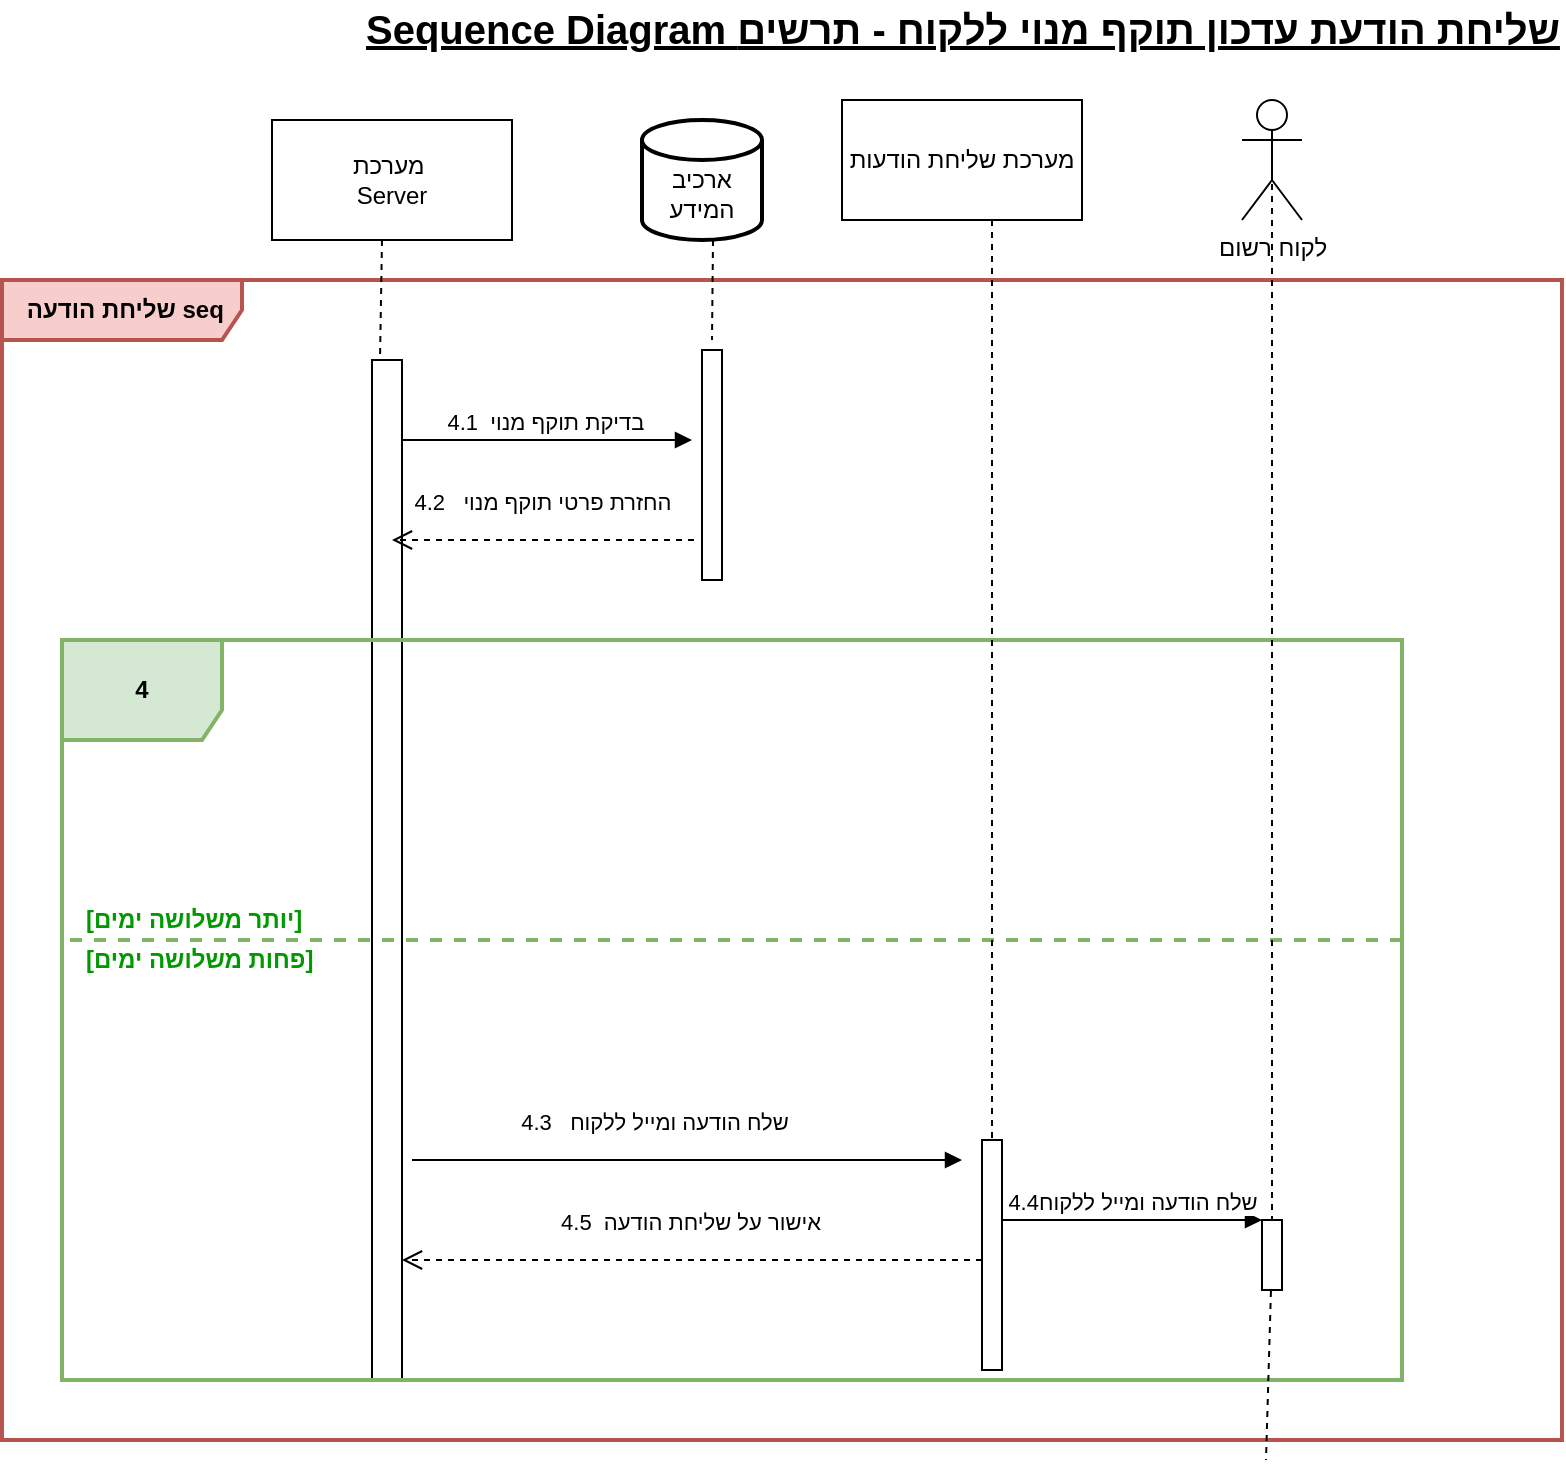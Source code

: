 <mxfile version="10.6.3" type="device"><diagram id="3815SxkOkNOcU2expGL9" name="Page-1"><mxGraphModel dx="988" dy="552" grid="1" gridSize="10" guides="1" tooltips="1" connect="1" arrows="1" fold="1" page="1" pageScale="1" pageWidth="850" pageHeight="1100" math="0" shadow="0"><root><mxCell id="0"/><mxCell id="1" parent="0"/><mxCell id="8-O7IrZFSnMQ0C60laWV-1" value="מערכת שליחת הודעות&lt;br&gt;" style="rounded=0;whiteSpace=wrap;html=1;" parent="1" vertex="1"><mxGeometry x="440" y="70" width="120" height="60" as="geometry"/></mxCell><mxCell id="8-O7IrZFSnMQ0C60laWV-4" value="&amp;nbsp;שליחת הודעה seq" style="shape=umlFrame;whiteSpace=wrap;html=1;width=120;height=30;fillColor=#f8cecc;strokeColor=#b85450;strokeWidth=2;fontStyle=1" parent="1" vertex="1"><mxGeometry x="20" y="160" width="780" height="580" as="geometry"/></mxCell><mxCell id="8-O7IrZFSnMQ0C60laWV-5" value="&lt;div&gt;&lt;br&gt;&lt;/div&gt;&lt;div&gt;ארכיב&lt;/div&gt;המידע" style="strokeWidth=2;html=1;shape=mxgraph.flowchart.database;whiteSpace=wrap;" parent="1" vertex="1"><mxGeometry x="340" y="80" width="60" height="60" as="geometry"/></mxCell><mxCell id="8-O7IrZFSnMQ0C60laWV-7" value="" style="html=1;points=[];perimeter=orthogonalPerimeter;" parent="1" vertex="1"><mxGeometry x="205" y="200" width="15" height="510" as="geometry"/></mxCell><mxCell id="8-O7IrZFSnMQ0C60laWV-8" value="" style="endArrow=none;dashed=1;html=1;exitX=0.5;exitY=1;exitDx=0;exitDy=0;" parent="1" edge="1"><mxGeometry width="50" height="50" relative="1" as="geometry"><mxPoint x="210" y="140" as="sourcePoint"/><mxPoint x="209" y="200" as="targetPoint"/></mxGeometry></mxCell><mxCell id="8-O7IrZFSnMQ0C60laWV-9" value="" style="html=1;points=[];perimeter=orthogonalPerimeter;" parent="1" vertex="1"><mxGeometry x="370" y="195" width="10" height="115" as="geometry"/></mxCell><mxCell id="8-O7IrZFSnMQ0C60laWV-10" value="" style="endArrow=none;dashed=1;html=1;exitX=0.5;exitY=1;exitDx=0;exitDy=0;" parent="1" edge="1"><mxGeometry width="50" height="50" relative="1" as="geometry"><mxPoint x="375.5" y="140" as="sourcePoint"/><mxPoint x="375" y="190" as="targetPoint"/></mxGeometry></mxCell><mxCell id="8-O7IrZFSnMQ0C60laWV-11" value="4.1&amp;nbsp; בדיקת תוקף מנוי&amp;nbsp;" style="html=1;verticalAlign=bottom;endArrow=block;" parent="1" edge="1"><mxGeometry width="80" relative="1" as="geometry"><mxPoint x="220.0" y="240" as="sourcePoint"/><mxPoint x="365.0" y="240" as="targetPoint"/></mxGeometry></mxCell><mxCell id="8-O7IrZFSnMQ0C60laWV-12" value="4.2&amp;nbsp;&amp;nbsp; החזרת פרטי תוקף מנוי" style="html=1;verticalAlign=bottom;endArrow=open;dashed=1;endSize=8;" parent="1" edge="1"><mxGeometry x="0.007" y="-10" relative="1" as="geometry"><mxPoint x="366" y="290" as="sourcePoint"/><mxPoint x="215" y="290" as="targetPoint"/><mxPoint as="offset"/></mxGeometry></mxCell><mxCell id="8-O7IrZFSnMQ0C60laWV-13" value="4" style="shape=umlFrame;whiteSpace=wrap;html=1;width=80;height=50;fillColor=#d5e8d4;strokeColor=#82b366;strokeWidth=2;fontStyle=1" parent="1" vertex="1"><mxGeometry x="50" y="340" width="670" height="370" as="geometry"/></mxCell><mxCell id="8-O7IrZFSnMQ0C60laWV-14" value="" style="endArrow=none;dashed=1;html=1;fillColor=#d5e8d4;strokeColor=#82b366;strokeWidth=2;" parent="1" edge="1"><mxGeometry width="50" height="50" relative="1" as="geometry"><mxPoint x="720" y="490" as="sourcePoint"/><mxPoint x="50" y="490" as="targetPoint"/><Array as="points"><mxPoint x="160" y="490"/></Array></mxGeometry></mxCell><mxCell id="8-O7IrZFSnMQ0C60laWV-15" value="[יותר משלושה ימים]" style="text;html=1;resizable=0;points=[];autosize=1;align=left;verticalAlign=top;spacingTop=-4;fontStyle=1;fontColor=#009900;" parent="1" vertex="1"><mxGeometry x="60" y="470" width="110" height="20" as="geometry"/></mxCell><mxCell id="8-O7IrZFSnMQ0C60laWV-16" value="[פחות משלושה ימים]" style="text;html=1;resizable=0;points=[];autosize=1;align=left;verticalAlign=top;spacingTop=-4;fontStyle=1;fontColor=#009900;" parent="1" vertex="1"><mxGeometry x="60" y="490" width="110" height="20" as="geometry"/></mxCell><mxCell id="8-O7IrZFSnMQ0C60laWV-17" value="מערכת&amp;nbsp;&lt;br&gt;Server&lt;br&gt;" style="rounded=0;whiteSpace=wrap;html=1;" parent="1" vertex="1"><mxGeometry x="155" y="80" width="120" height="60" as="geometry"/></mxCell><mxCell id="8-O7IrZFSnMQ0C60laWV-18" value="" style="html=1;points=[];perimeter=orthogonalPerimeter;" parent="1" vertex="1"><mxGeometry x="510" y="590" width="10" height="115" as="geometry"/></mxCell><mxCell id="8-O7IrZFSnMQ0C60laWV-20" value="" style="endArrow=none;dashed=1;html=1;exitX=0.5;exitY=1;exitDx=0;exitDy=0;" parent="1" target="8-O7IrZFSnMQ0C60laWV-18" edge="1"><mxGeometry width="50" height="50" relative="1" as="geometry"><mxPoint x="515" y="130" as="sourcePoint"/><mxPoint x="514.5" y="180" as="targetPoint"/></mxGeometry></mxCell><mxCell id="8-O7IrZFSnMQ0C60laWV-25" value="4.3&amp;nbsp;&amp;nbsp; שלח הודעה ומייל ללקוח" style="html=1;verticalAlign=bottom;endArrow=block;" parent="1" edge="1"><mxGeometry x="-0.122" y="10" width="80" relative="1" as="geometry"><mxPoint x="225.0" y="600" as="sourcePoint"/><mxPoint x="500" y="600" as="targetPoint"/><mxPoint as="offset"/></mxGeometry></mxCell><mxCell id="8-O7IrZFSnMQ0C60laWV-26" value="4.5&amp;nbsp; אישור על שליחת הודעה" style="html=1;verticalAlign=bottom;endArrow=open;dashed=1;endSize=8;" parent="1" edge="1"><mxGeometry x="0.007" y="-10" relative="1" as="geometry"><mxPoint x="510" y="650" as="sourcePoint"/><mxPoint x="220" y="650" as="targetPoint"/><mxPoint as="offset"/></mxGeometry></mxCell><mxCell id="yCFHmVta1B8sJdbaTxKz-1" value="&lt;div style=&quot;font-size: 20px&quot; align=&quot;right&quot;&gt;Sequence Diagram שליחת הודעת עדכון תוקף מנוי ללקוח - תרשים&lt;br style=&quot;font-size: 20px&quot;&gt;&lt;/div&gt;" style="text;html=1;resizable=0;points=[];autosize=1;align=left;verticalAlign=top;spacingTop=-4;fontColor=#000000;fontStyle=5;fontSize=20;" vertex="1" parent="1"><mxGeometry x="200" y="20" width="550" height="30" as="geometry"/></mxCell><mxCell id="yCFHmVta1B8sJdbaTxKz-2" value="לקוח רשום" style="shape=umlActor;html=1;verticalLabelPosition=bottom;verticalAlign=top;align=center;" vertex="1" parent="1"><mxGeometry x="640" y="70" width="30" height="60" as="geometry"/></mxCell><mxCell id="yCFHmVta1B8sJdbaTxKz-3" value="" style="endArrow=none;dashed=1;html=1;exitX=0.5;exitY=0.5;exitDx=0;exitDy=0;exitPerimeter=0;" edge="1" parent="1" source="yCFHmVta1B8sJdbaTxKz-5"><mxGeometry width="50" height="50" relative="1" as="geometry"><mxPoint x="525" y="140.0" as="sourcePoint"/><mxPoint x="652" y="750" as="targetPoint"/></mxGeometry></mxCell><mxCell id="yCFHmVta1B8sJdbaTxKz-4" value="שלח הודעה ומייל ללקוח4.4 " style="html=1;verticalAlign=bottom;endArrow=block;" edge="1" parent="1"><mxGeometry width="80" relative="1" as="geometry"><mxPoint x="520.0" y="630" as="sourcePoint"/><mxPoint x="650" y="630" as="targetPoint"/></mxGeometry></mxCell><mxCell id="yCFHmVta1B8sJdbaTxKz-5" value="" style="html=1;points=[];perimeter=orthogonalPerimeter;" vertex="1" parent="1"><mxGeometry x="650" y="630" width="10" height="35" as="geometry"/></mxCell><mxCell id="yCFHmVta1B8sJdbaTxKz-6" value="" style="endArrow=none;dashed=1;html=1;exitX=0.5;exitY=0.5;exitDx=0;exitDy=0;exitPerimeter=0;" edge="1" parent="1" source="yCFHmVta1B8sJdbaTxKz-2" target="yCFHmVta1B8sJdbaTxKz-5"><mxGeometry width="50" height="50" relative="1" as="geometry"><mxPoint x="655.529" y="99.765" as="sourcePoint"/><mxPoint x="652" y="750" as="targetPoint"/></mxGeometry></mxCell></root></mxGraphModel></diagram></mxfile>